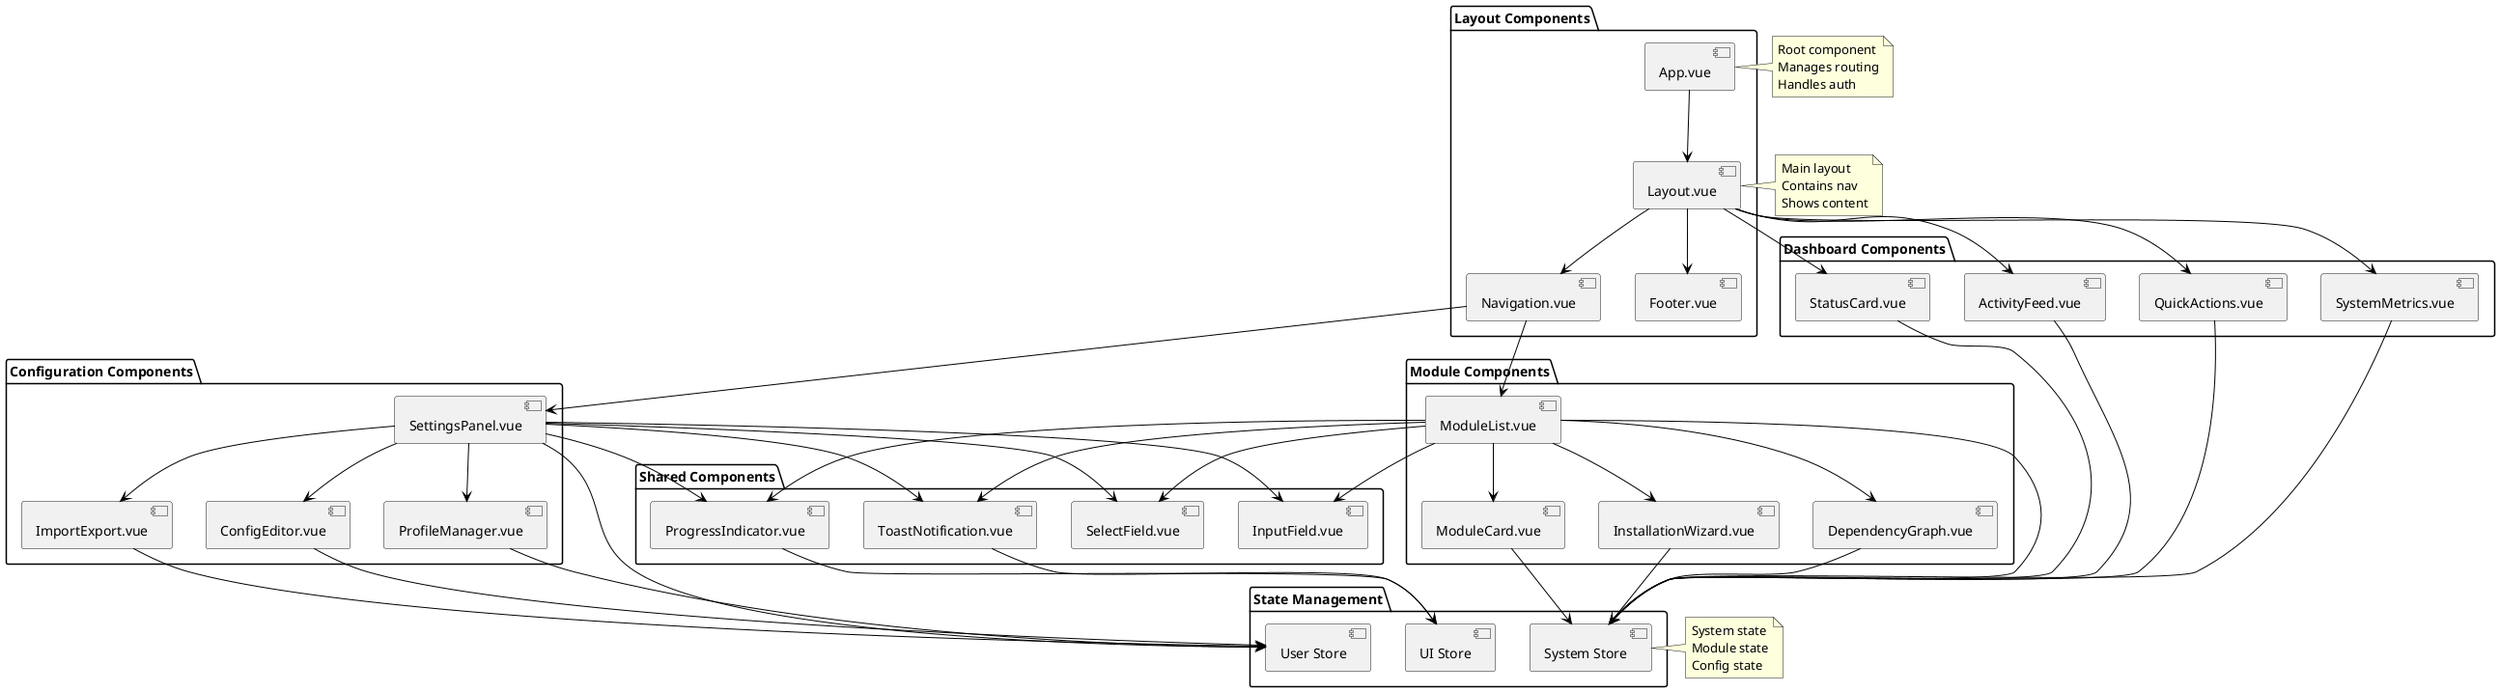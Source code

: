 @startuml Component Patterns

!define RECTANGLE class
skinparam backgroundColor white
skinparam classBackgroundColor white
skinparam classBorderColor black
skinparam arrowColor black

package "Layout Components" {
  [App.vue] as app
  [Layout.vue] as layout
  [Navigation.vue] as nav
  [Footer.vue] as footer
}

package "Dashboard Components" {
  [StatusCard.vue] as status
  [ActivityFeed.vue] as activity
  [QuickActions.vue] as actions
  [SystemMetrics.vue] as metrics
}

package "Configuration Components" {
  [SettingsPanel.vue] as settings
  [ProfileManager.vue] as profile
  [ImportExport.vue] as import
  [ConfigEditor.vue] as editor
}

package "Module Components" {
  [ModuleList.vue] as modules
  [ModuleCard.vue] as card
  [InstallationWizard.vue] as wizard
  [DependencyGraph.vue] as graph
}

package "Shared Components" {
  [InputField.vue] as input
  [SelectField.vue] as select
  [ToastNotification.vue] as toast
  [ProgressIndicator.vue] as progress
}

package "State Management" {
  [User Store] as userStore
  [System Store] as systemStore
  [UI Store] as uiStore
}

app --> layout
layout --> nav
layout --> footer
layout --> status
layout --> activity
layout --> actions
layout --> metrics

nav --> settings
nav --> modules

settings --> profile
settings --> import
settings --> editor

modules --> card
modules --> wizard
modules --> graph

settings --> input
settings --> select
settings --> toast
settings --> progress

modules --> input
modules --> select
modules --> toast
modules --> progress

status --> systemStore
activity --> systemStore
actions --> systemStore
metrics --> systemStore

settings --> userStore
profile --> userStore
import --> userStore
editor --> userStore

modules --> systemStore
card --> systemStore
wizard --> systemStore
graph --> systemStore

toast --> uiStore
progress --> uiStore

note right of app
  Root component
  Manages routing
  Handles auth
end note

note right of layout
  Main layout
  Contains nav
  Shows content
end note

note right of systemStore
  System state
  Module state
  Config state
end note

@enduml 